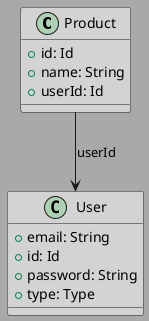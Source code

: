 @startuml
skinparam backgroundColor darkgray
skinparam ClassBackgroundColor lightgray
class Product {
	+id: Id
	+name: String
	+userId: Id
}
class User {
	+email: String
	+id: Id
	+password: String
	+type: Type
}
Product --> User: userId
@enduml
